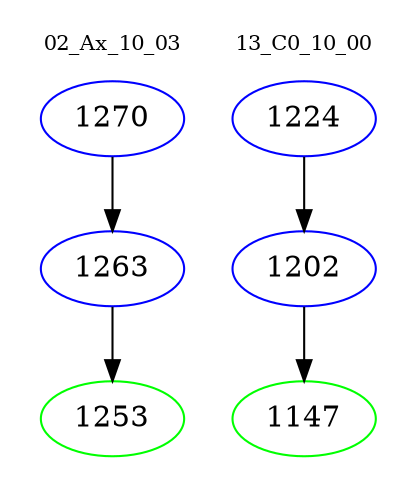 digraph{
subgraph cluster_0 {
color = white
label = "02_Ax_10_03";
fontsize=10;
T0_1270 [label="1270", color="blue"]
T0_1270 -> T0_1263 [color="black"]
T0_1263 [label="1263", color="blue"]
T0_1263 -> T0_1253 [color="black"]
T0_1253 [label="1253", color="green"]
}
subgraph cluster_1 {
color = white
label = "13_C0_10_00";
fontsize=10;
T1_1224 [label="1224", color="blue"]
T1_1224 -> T1_1202 [color="black"]
T1_1202 [label="1202", color="blue"]
T1_1202 -> T1_1147 [color="black"]
T1_1147 [label="1147", color="green"]
}
}
